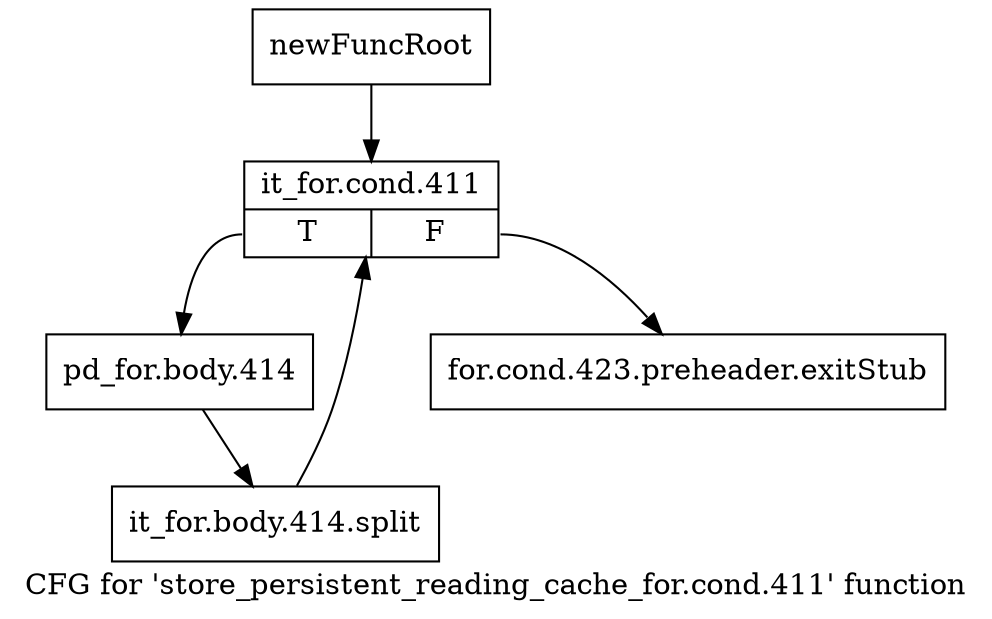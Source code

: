 digraph "CFG for 'store_persistent_reading_cache_for.cond.411' function" {
	label="CFG for 'store_persistent_reading_cache_for.cond.411' function";

	Node0x4719450 [shape=record,label="{newFuncRoot}"];
	Node0x4719450 -> Node0x47194f0;
	Node0x47194a0 [shape=record,label="{for.cond.423.preheader.exitStub}"];
	Node0x47194f0 [shape=record,label="{it_for.cond.411|{<s0>T|<s1>F}}"];
	Node0x47194f0:s0 -> Node0x4719540;
	Node0x47194f0:s1 -> Node0x47194a0;
	Node0x4719540 [shape=record,label="{pd_for.body.414}"];
	Node0x4719540 -> Node0x55c1670;
	Node0x55c1670 [shape=record,label="{it_for.body.414.split}"];
	Node0x55c1670 -> Node0x47194f0;
}
